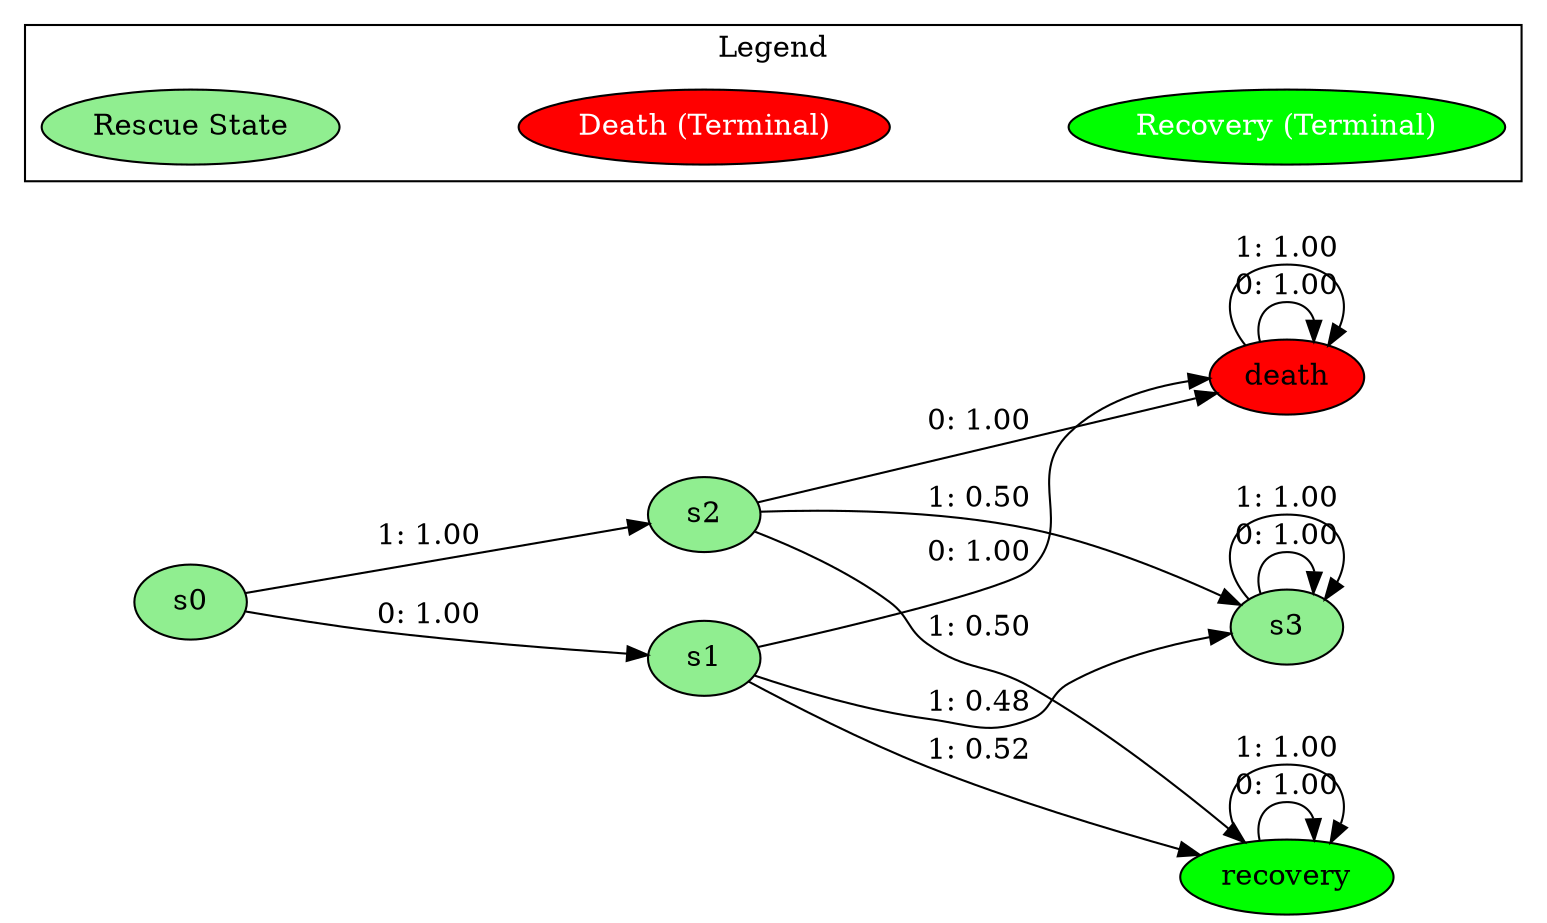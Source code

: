 // LifeGate-MDP
digraph {
	rankdir=LR
	death [label=death fillcolor=red style=filled]
	recovery [label=recovery fillcolor=green style=filled]
	s0 [label=s0 fillcolor=lightgreen style=filled]
	s1 [label=s1 fillcolor=lightgreen style=filled]
	s2 [label=s2 fillcolor=lightgreen style=filled]
	s3 [label=s3 fillcolor=lightgreen style=filled]
	death -> death [label="0: 1.00"]
	death -> death [label="1: 1.00"]
	recovery -> recovery [label="0: 1.00"]
	recovery -> recovery [label="1: 1.00"]
	s0 -> s1 [label="0: 1.00"]
	s0 -> s2 [label="1: 1.00"]
	s1 -> death [label="0: 1.00"]
	s1 -> recovery [label="1: 0.52"]
	s1 -> s3 [label="1: 0.48"]
	s2 -> death [label="0: 1.00"]
	s2 -> recovery [label="1: 0.50"]
	s2 -> s3 [label="1: 0.50"]
	s3 -> s3 [label="0: 1.00"]
	s3 -> s3 [label="1: 1.00"]
	subgraph cluster_legend {
		label=Legend style=solid
		rank=same
		L_rescue [label="Rescue State" fillcolor=lightgreen style=filled]
		L_death [label="Death (Terminal)" fillcolor=red fontcolor=white style=filled]
		L_recovery [label="Recovery (Terminal)" fillcolor=green fontcolor=white style=filled]
		L_rescue -> L_death [style=invis]
		L_death -> L_recovery [style=invis]
	}
}
